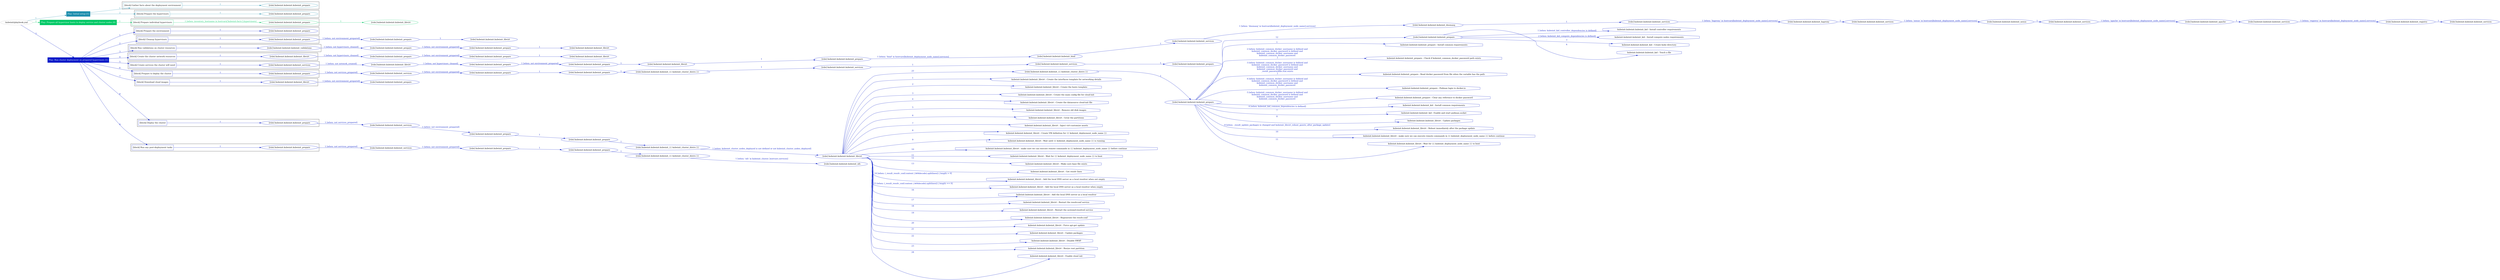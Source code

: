 digraph {
	graph [concentrate=true ordering=in rankdir=LR ratio=fill]
	edge [esep=5 sep=10]
	"kubeinit/playbook.yml" [id=root_node style=dotted]
	play_f4b8a8db [label="Play: Initial setup (1)" color="#1f8ead" fontcolor="#ffffff" id=play_f4b8a8db shape=box style=filled tooltip=localhost]
	"kubeinit/playbook.yml" -> play_f4b8a8db [label="1 " color="#1f8ead" fontcolor="#1f8ead" id=edge_4a7e0e65 labeltooltip="1 " tooltip="1 "]
	subgraph "kubeinit.kubeinit.kubeinit_prepare" {
		role_5f7dacc3 [label="[role] kubeinit.kubeinit.kubeinit_prepare" color="#1f8ead" id=role_5f7dacc3 tooltip="kubeinit.kubeinit.kubeinit_prepare"]
	}
	subgraph "kubeinit.kubeinit.kubeinit_prepare" {
		role_643bd063 [label="[role] kubeinit.kubeinit.kubeinit_prepare" color="#1f8ead" id=role_643bd063 tooltip="kubeinit.kubeinit.kubeinit_prepare"]
	}
	subgraph "Play: Initial setup (1)" {
		play_f4b8a8db -> block_cf0c060c [label=1 color="#1f8ead" fontcolor="#1f8ead" id=edge_6c9cb1c6 labeltooltip=1 tooltip=1]
		subgraph cluster_block_cf0c060c {
			block_cf0c060c [label="[block] Gather facts about the deployment environment" color="#1f8ead" id=block_cf0c060c labeltooltip="Gather facts about the deployment environment" shape=box tooltip="Gather facts about the deployment environment"]
			block_cf0c060c -> role_5f7dacc3 [label="1 " color="#1f8ead" fontcolor="#1f8ead" id=edge_45f77527 labeltooltip="1 " tooltip="1 "]
		}
		play_f4b8a8db -> block_2e234693 [label=2 color="#1f8ead" fontcolor="#1f8ead" id=edge_648f778d labeltooltip=2 tooltip=2]
		subgraph cluster_block_2e234693 {
			block_2e234693 [label="[block] Prepare the hypervisors" color="#1f8ead" id=block_2e234693 labeltooltip="Prepare the hypervisors" shape=box tooltip="Prepare the hypervisors"]
			block_2e234693 -> role_643bd063 [label="1 " color="#1f8ead" fontcolor="#1f8ead" id=edge_6c7d0d3c labeltooltip="1 " tooltip="1 "]
		}
	}
	play_0d5ca3e2 [label="Play: Prepare all hypervisor hosts to deploy service and cluster nodes (0)" color="#03c966" fontcolor="#ffffff" id=play_0d5ca3e2 shape=box style=filled tooltip="Play: Prepare all hypervisor hosts to deploy service and cluster nodes (0)"]
	"kubeinit/playbook.yml" -> play_0d5ca3e2 [label="2 " color="#03c966" fontcolor="#03c966" id=edge_38bf3f0f labeltooltip="2 " tooltip="2 "]
	subgraph "kubeinit.kubeinit.kubeinit_libvirt" {
		role_19a57354 [label="[role] kubeinit.kubeinit.kubeinit_libvirt" color="#03c966" id=role_19a57354 tooltip="kubeinit.kubeinit.kubeinit_libvirt"]
	}
	subgraph "kubeinit.kubeinit.kubeinit_prepare" {
		role_19662be8 [label="[role] kubeinit.kubeinit.kubeinit_prepare" color="#03c966" id=role_19662be8 tooltip="kubeinit.kubeinit.kubeinit_prepare"]
		role_19662be8 -> role_19a57354 [label="1 " color="#03c966" fontcolor="#03c966" id=edge_51053d12 labeltooltip="1 " tooltip="1 "]
	}
	subgraph "Play: Prepare all hypervisor hosts to deploy service and cluster nodes (0)" {
		play_0d5ca3e2 -> block_40db9033 [label=1 color="#03c966" fontcolor="#03c966" id=edge_fb5d9444 labeltooltip=1 tooltip=1]
		subgraph cluster_block_40db9033 {
			block_40db9033 [label="[block] Prepare individual hypervisors" color="#03c966" id=block_40db9033 labeltooltip="Prepare individual hypervisors" shape=box tooltip="Prepare individual hypervisors"]
			block_40db9033 -> role_19662be8 [label="1 [when: inventory_hostname in hostvars['kubeinit-facts'].hypervisors]" color="#03c966" fontcolor="#03c966" id=edge_0c60527f labeltooltip="1 [when: inventory_hostname in hostvars['kubeinit-facts'].hypervisors]" tooltip="1 [when: inventory_hostname in hostvars['kubeinit-facts'].hypervisors]"]
		}
	}
	play_d0e1f84b [label="Play: Run cluster deployment on prepared hypervisors (1)" color="#0419c8" fontcolor="#ffffff" id=play_d0e1f84b shape=box style=filled tooltip=localhost]
	"kubeinit/playbook.yml" -> play_d0e1f84b [label="3 " color="#0419c8" fontcolor="#0419c8" id=edge_3c9c4f5d labeltooltip="3 " tooltip="3 "]
	subgraph "kubeinit.kubeinit.kubeinit_prepare" {
		role_4ba3206a [label="[role] kubeinit.kubeinit.kubeinit_prepare" color="#0419c8" id=role_4ba3206a tooltip="kubeinit.kubeinit.kubeinit_prepare"]
	}
	subgraph "kubeinit.kubeinit.kubeinit_libvirt" {
		role_09798bf1 [label="[role] kubeinit.kubeinit.kubeinit_libvirt" color="#0419c8" id=role_09798bf1 tooltip="kubeinit.kubeinit.kubeinit_libvirt"]
	}
	subgraph "kubeinit.kubeinit.kubeinit_prepare" {
		role_ac7f0216 [label="[role] kubeinit.kubeinit.kubeinit_prepare" color="#0419c8" id=role_ac7f0216 tooltip="kubeinit.kubeinit.kubeinit_prepare"]
		role_ac7f0216 -> role_09798bf1 [label="1 " color="#0419c8" fontcolor="#0419c8" id=edge_b9c577e8 labeltooltip="1 " tooltip="1 "]
	}
	subgraph "kubeinit.kubeinit.kubeinit_prepare" {
		role_43b0ce55 [label="[role] kubeinit.kubeinit.kubeinit_prepare" color="#0419c8" id=role_43b0ce55 tooltip="kubeinit.kubeinit.kubeinit_prepare"]
		role_43b0ce55 -> role_ac7f0216 [label="1 [when: not environment_prepared]" color="#0419c8" fontcolor="#0419c8" id=edge_e4bd027e labeltooltip="1 [when: not environment_prepared]" tooltip="1 [when: not environment_prepared]"]
	}
	subgraph "kubeinit.kubeinit.kubeinit_libvirt" {
		role_c3d90660 [label="[role] kubeinit.kubeinit.kubeinit_libvirt" color="#0419c8" id=role_c3d90660 tooltip="kubeinit.kubeinit.kubeinit_libvirt"]
	}
	subgraph "kubeinit.kubeinit.kubeinit_prepare" {
		role_f96de33b [label="[role] kubeinit.kubeinit.kubeinit_prepare" color="#0419c8" id=role_f96de33b tooltip="kubeinit.kubeinit.kubeinit_prepare"]
		role_f96de33b -> role_c3d90660 [label="1 " color="#0419c8" fontcolor="#0419c8" id=edge_ab30e7fd labeltooltip="1 " tooltip="1 "]
	}
	subgraph "kubeinit.kubeinit.kubeinit_prepare" {
		role_0c5f81e4 [label="[role] kubeinit.kubeinit.kubeinit_prepare" color="#0419c8" id=role_0c5f81e4 tooltip="kubeinit.kubeinit.kubeinit_prepare"]
		role_0c5f81e4 -> role_f96de33b [label="1 [when: not environment_prepared]" color="#0419c8" fontcolor="#0419c8" id=edge_c899b9d2 labeltooltip="1 [when: not environment_prepared]" tooltip="1 [when: not environment_prepared]"]
	}
	subgraph "kubeinit.kubeinit.kubeinit_validations" {
		role_fc4ae700 [label="[role] kubeinit.kubeinit.kubeinit_validations" color="#0419c8" id=role_fc4ae700 tooltip="kubeinit.kubeinit.kubeinit_validations"]
		role_fc4ae700 -> role_0c5f81e4 [label="1 [when: not hypervisors_cleaned]" color="#0419c8" fontcolor="#0419c8" id=edge_7166ce6e labeltooltip="1 [when: not hypervisors_cleaned]" tooltip="1 [when: not hypervisors_cleaned]"]
	}
	subgraph "kubeinit.kubeinit.kubeinit_libvirt" {
		role_cddf8822 [label="[role] kubeinit.kubeinit.kubeinit_libvirt" color="#0419c8" id=role_cddf8822 tooltip="kubeinit.kubeinit.kubeinit_libvirt"]
	}
	subgraph "kubeinit.kubeinit.kubeinit_prepare" {
		role_cd38f9a8 [label="[role] kubeinit.kubeinit.kubeinit_prepare" color="#0419c8" id=role_cd38f9a8 tooltip="kubeinit.kubeinit.kubeinit_prepare"]
		role_cd38f9a8 -> role_cddf8822 [label="1 " color="#0419c8" fontcolor="#0419c8" id=edge_2cd961e6 labeltooltip="1 " tooltip="1 "]
	}
	subgraph "kubeinit.kubeinit.kubeinit_prepare" {
		role_e4278ecd [label="[role] kubeinit.kubeinit.kubeinit_prepare" color="#0419c8" id=role_e4278ecd tooltip="kubeinit.kubeinit.kubeinit_prepare"]
		role_e4278ecd -> role_cd38f9a8 [label="1 [when: not environment_prepared]" color="#0419c8" fontcolor="#0419c8" id=edge_bbd28197 labeltooltip="1 [when: not environment_prepared]" tooltip="1 [when: not environment_prepared]"]
	}
	subgraph "kubeinit.kubeinit.kubeinit_libvirt" {
		role_bc04a791 [label="[role] kubeinit.kubeinit.kubeinit_libvirt" color="#0419c8" id=role_bc04a791 tooltip="kubeinit.kubeinit.kubeinit_libvirt"]
		role_bc04a791 -> role_e4278ecd [label="1 [when: not hypervisors_cleaned]" color="#0419c8" fontcolor="#0419c8" id=edge_4899091a labeltooltip="1 [when: not hypervisors_cleaned]" tooltip="1 [when: not hypervisors_cleaned]"]
	}
	subgraph "kubeinit.kubeinit.kubeinit_services" {
		role_827781af [label="[role] kubeinit.kubeinit.kubeinit_services" color="#0419c8" id=role_827781af tooltip="kubeinit.kubeinit.kubeinit_services"]
	}
	subgraph "kubeinit.kubeinit.kubeinit_registry" {
		role_bcfbbcda [label="[role] kubeinit.kubeinit.kubeinit_registry" color="#0419c8" id=role_bcfbbcda tooltip="kubeinit.kubeinit.kubeinit_registry"]
		role_bcfbbcda -> role_827781af [label="1 " color="#0419c8" fontcolor="#0419c8" id=edge_bbbb76de labeltooltip="1 " tooltip="1 "]
	}
	subgraph "kubeinit.kubeinit.kubeinit_services" {
		role_a10d95b5 [label="[role] kubeinit.kubeinit.kubeinit_services" color="#0419c8" id=role_a10d95b5 tooltip="kubeinit.kubeinit.kubeinit_services"]
		role_a10d95b5 -> role_bcfbbcda [label="1 [when: 'registry' in hostvars[kubeinit_deployment_node_name].services]" color="#0419c8" fontcolor="#0419c8" id=edge_1c657a9e labeltooltip="1 [when: 'registry' in hostvars[kubeinit_deployment_node_name].services]" tooltip="1 [when: 'registry' in hostvars[kubeinit_deployment_node_name].services]"]
	}
	subgraph "kubeinit.kubeinit.kubeinit_apache" {
		role_7792c68a [label="[role] kubeinit.kubeinit.kubeinit_apache" color="#0419c8" id=role_7792c68a tooltip="kubeinit.kubeinit.kubeinit_apache"]
		role_7792c68a -> role_a10d95b5 [label="1 " color="#0419c8" fontcolor="#0419c8" id=edge_a8ff8f7f labeltooltip="1 " tooltip="1 "]
	}
	subgraph "kubeinit.kubeinit.kubeinit_services" {
		role_e86ed5f3 [label="[role] kubeinit.kubeinit.kubeinit_services" color="#0419c8" id=role_e86ed5f3 tooltip="kubeinit.kubeinit.kubeinit_services"]
		role_e86ed5f3 -> role_7792c68a [label="1 [when: 'apache' in hostvars[kubeinit_deployment_node_name].services]" color="#0419c8" fontcolor="#0419c8" id=edge_cab3f4ed labeltooltip="1 [when: 'apache' in hostvars[kubeinit_deployment_node_name].services]" tooltip="1 [when: 'apache' in hostvars[kubeinit_deployment_node_name].services]"]
	}
	subgraph "kubeinit.kubeinit.kubeinit_nexus" {
		role_bc2526d4 [label="[role] kubeinit.kubeinit.kubeinit_nexus" color="#0419c8" id=role_bc2526d4 tooltip="kubeinit.kubeinit.kubeinit_nexus"]
		role_bc2526d4 -> role_e86ed5f3 [label="1 " color="#0419c8" fontcolor="#0419c8" id=edge_ffa10d97 labeltooltip="1 " tooltip="1 "]
	}
	subgraph "kubeinit.kubeinit.kubeinit_services" {
		role_287f2ac0 [label="[role] kubeinit.kubeinit.kubeinit_services" color="#0419c8" id=role_287f2ac0 tooltip="kubeinit.kubeinit.kubeinit_services"]
		role_287f2ac0 -> role_bc2526d4 [label="1 [when: 'nexus' in hostvars[kubeinit_deployment_node_name].services]" color="#0419c8" fontcolor="#0419c8" id=edge_7236fda6 labeltooltip="1 [when: 'nexus' in hostvars[kubeinit_deployment_node_name].services]" tooltip="1 [when: 'nexus' in hostvars[kubeinit_deployment_node_name].services]"]
	}
	subgraph "kubeinit.kubeinit.kubeinit_haproxy" {
		role_03870207 [label="[role] kubeinit.kubeinit.kubeinit_haproxy" color="#0419c8" id=role_03870207 tooltip="kubeinit.kubeinit.kubeinit_haproxy"]
		role_03870207 -> role_287f2ac0 [label="1 " color="#0419c8" fontcolor="#0419c8" id=edge_09495c03 labeltooltip="1 " tooltip="1 "]
	}
	subgraph "kubeinit.kubeinit.kubeinit_services" {
		role_d752f1ef [label="[role] kubeinit.kubeinit.kubeinit_services" color="#0419c8" id=role_d752f1ef tooltip="kubeinit.kubeinit.kubeinit_services"]
		role_d752f1ef -> role_03870207 [label="1 [when: 'haproxy' in hostvars[kubeinit_deployment_node_name].services]" color="#0419c8" fontcolor="#0419c8" id=edge_cf224100 labeltooltip="1 [when: 'haproxy' in hostvars[kubeinit_deployment_node_name].services]" tooltip="1 [when: 'haproxy' in hostvars[kubeinit_deployment_node_name].services]"]
	}
	subgraph "kubeinit.kubeinit.kubeinit_dnsmasq" {
		role_eb88b4ca [label="[role] kubeinit.kubeinit.kubeinit_dnsmasq" color="#0419c8" id=role_eb88b4ca tooltip="kubeinit.kubeinit.kubeinit_dnsmasq"]
		role_eb88b4ca -> role_d752f1ef [label="1 " color="#0419c8" fontcolor="#0419c8" id=edge_37cad6f3 labeltooltip="1 " tooltip="1 "]
	}
	subgraph "kubeinit.kubeinit.kubeinit_services" {
		role_8e201e70 [label="[role] kubeinit.kubeinit.kubeinit_services" color="#0419c8" id=role_8e201e70 tooltip="kubeinit.kubeinit.kubeinit_services"]
		role_8e201e70 -> role_eb88b4ca [label="1 [when: 'dnsmasq' in hostvars[kubeinit_deployment_node_name].services]" color="#0419c8" fontcolor="#0419c8" id=edge_6af2305f labeltooltip="1 [when: 'dnsmasq' in hostvars[kubeinit_deployment_node_name].services]" tooltip="1 [when: 'dnsmasq' in hostvars[kubeinit_deployment_node_name].services]"]
	}
	subgraph "kubeinit.kubeinit.kubeinit_bind" {
		role_5aff97c9 [label="[role] kubeinit.kubeinit.kubeinit_bind" color="#0419c8" id=role_5aff97c9 tooltip="kubeinit.kubeinit.kubeinit_bind"]
		role_5aff97c9 -> role_8e201e70 [label="1 " color="#0419c8" fontcolor="#0419c8" id=edge_0ba1dd54 labeltooltip="1 " tooltip="1 "]
	}
	subgraph "kubeinit.kubeinit.kubeinit_prepare" {
		role_144d1738 [label="[role] kubeinit.kubeinit.kubeinit_prepare" color="#0419c8" id=role_144d1738 tooltip="kubeinit.kubeinit.kubeinit_prepare"]
		role_144d1738 -> role_5aff97c9 [label="1 [when: 'bind' in hostvars[kubeinit_deployment_node_name].services]" color="#0419c8" fontcolor="#0419c8" id=edge_92439cb6 labeltooltip="1 [when: 'bind' in hostvars[kubeinit_deployment_node_name].services]" tooltip="1 [when: 'bind' in hostvars[kubeinit_deployment_node_name].services]"]
	}
	subgraph "kubeinit.kubeinit.kubeinit_libvirt" {
		role_c8a946c2 [label="[role] kubeinit.kubeinit.kubeinit_libvirt" color="#0419c8" id=role_c8a946c2 tooltip="kubeinit.kubeinit.kubeinit_libvirt"]
		role_c8a946c2 -> role_144d1738 [label="1 " color="#0419c8" fontcolor="#0419c8" id=edge_097acb6e labeltooltip="1 " tooltip="1 "]
	}
	subgraph "kubeinit.kubeinit.kubeinit_prepare" {
		role_fc478ab7 [label="[role] kubeinit.kubeinit.kubeinit_prepare" color="#0419c8" id=role_fc478ab7 tooltip="kubeinit.kubeinit.kubeinit_prepare"]
		role_fc478ab7 -> role_c8a946c2 [label="1 " color="#0419c8" fontcolor="#0419c8" id=edge_491b7289 labeltooltip="1 " tooltip="1 "]
	}
	subgraph "kubeinit.kubeinit.kubeinit_prepare" {
		role_9bc9c02a [label="[role] kubeinit.kubeinit.kubeinit_prepare" color="#0419c8" id=role_9bc9c02a tooltip="kubeinit.kubeinit.kubeinit_prepare"]
		role_9bc9c02a -> role_fc478ab7 [label="1 [when: not environment_prepared]" color="#0419c8" fontcolor="#0419c8" id=edge_aebf366b labeltooltip="1 [when: not environment_prepared]" tooltip="1 [when: not environment_prepared]"]
	}
	subgraph "kubeinit.kubeinit.kubeinit_libvirt" {
		role_4dbff92b [label="[role] kubeinit.kubeinit.kubeinit_libvirt" color="#0419c8" id=role_4dbff92b tooltip="kubeinit.kubeinit.kubeinit_libvirt"]
		role_4dbff92b -> role_9bc9c02a [label="1 [when: not hypervisors_cleaned]" color="#0419c8" fontcolor="#0419c8" id=edge_881f8acc labeltooltip="1 [when: not hypervisors_cleaned]" tooltip="1 [when: not hypervisors_cleaned]"]
	}
	subgraph "kubeinit.kubeinit.kubeinit_services" {
		role_4a5bd0c4 [label="[role] kubeinit.kubeinit.kubeinit_services" color="#0419c8" id=role_4a5bd0c4 tooltip="kubeinit.kubeinit.kubeinit_services"]
		role_4a5bd0c4 -> role_4dbff92b [label="1 [when: not network_created]" color="#0419c8" fontcolor="#0419c8" id=edge_948244c9 labeltooltip="1 [when: not network_created]" tooltip="1 [when: not network_created]"]
	}
	subgraph "kubeinit.kubeinit.kubeinit_prepare" {
		role_21cee1bf [label="[role] kubeinit.kubeinit.kubeinit_prepare" color="#0419c8" id=role_21cee1bf tooltip="kubeinit.kubeinit.kubeinit_prepare"]
	}
	subgraph "kubeinit.kubeinit.kubeinit_services" {
		role_8821b9e5 [label="[role] kubeinit.kubeinit.kubeinit_services" color="#0419c8" id=role_8821b9e5 tooltip="kubeinit.kubeinit.kubeinit_services"]
		role_8821b9e5 -> role_21cee1bf [label="1 " color="#0419c8" fontcolor="#0419c8" id=edge_029c9142 labeltooltip="1 " tooltip="1 "]
	}
	subgraph "kubeinit.kubeinit.kubeinit_services" {
		role_21626e6b [label="[role] kubeinit.kubeinit.kubeinit_services" color="#0419c8" id=role_21626e6b tooltip="kubeinit.kubeinit.kubeinit_services"]
		role_21626e6b -> role_8821b9e5 [label="1 " color="#0419c8" fontcolor="#0419c8" id=edge_1f17207f labeltooltip="1 " tooltip="1 "]
	}
	subgraph "kubeinit.kubeinit.kubeinit_{{ kubeinit_cluster_distro }}" {
		role_b1dd350c [label="[role] kubeinit.kubeinit.kubeinit_{{ kubeinit_cluster_distro }}" color="#0419c8" id=role_b1dd350c tooltip="kubeinit.kubeinit.kubeinit_{{ kubeinit_cluster_distro }}"]
		role_b1dd350c -> role_21626e6b [label="1 " color="#0419c8" fontcolor="#0419c8" id=edge_e74ebe4e labeltooltip="1 " tooltip="1 "]
	}
	subgraph "kubeinit.kubeinit.kubeinit_prepare" {
		role_1030ea10 [label="[role] kubeinit.kubeinit.kubeinit_prepare" color="#0419c8" id=role_1030ea10 tooltip="kubeinit.kubeinit.kubeinit_prepare"]
		role_1030ea10 -> role_b1dd350c [label="1 " color="#0419c8" fontcolor="#0419c8" id=edge_84378ac4 labeltooltip="1 " tooltip="1 "]
	}
	subgraph "kubeinit.kubeinit.kubeinit_prepare" {
		role_9ff38278 [label="[role] kubeinit.kubeinit.kubeinit_prepare" color="#0419c8" id=role_9ff38278 tooltip="kubeinit.kubeinit.kubeinit_prepare"]
		role_9ff38278 -> role_1030ea10 [label="1 " color="#0419c8" fontcolor="#0419c8" id=edge_e7218f3f labeltooltip="1 " tooltip="1 "]
	}
	subgraph "kubeinit.kubeinit.kubeinit_services" {
		role_6da3bfa2 [label="[role] kubeinit.kubeinit.kubeinit_services" color="#0419c8" id=role_6da3bfa2 tooltip="kubeinit.kubeinit.kubeinit_services"]
		role_6da3bfa2 -> role_9ff38278 [label="1 [when: not environment_prepared]" color="#0419c8" fontcolor="#0419c8" id=edge_9a852c15 labeltooltip="1 [when: not environment_prepared]" tooltip="1 [when: not environment_prepared]"]
	}
	subgraph "kubeinit.kubeinit.kubeinit_prepare" {
		role_418f863c [label="[role] kubeinit.kubeinit.kubeinit_prepare" color="#0419c8" id=role_418f863c tooltip="kubeinit.kubeinit.kubeinit_prepare"]
		role_418f863c -> role_6da3bfa2 [label="1 [when: not services_prepared]" color="#0419c8" fontcolor="#0419c8" id=edge_dba3c488 labeltooltip="1 [when: not services_prepared]" tooltip="1 [when: not services_prepared]"]
	}
	subgraph "kubeinit.kubeinit.kubeinit_prepare" {
		role_615e95da [label="[role] kubeinit.kubeinit.kubeinit_prepare" color="#0419c8" id=role_615e95da tooltip="kubeinit.kubeinit.kubeinit_prepare"]
	}
	subgraph "kubeinit.kubeinit.kubeinit_libvirt" {
		role_0c440ba9 [label="[role] kubeinit.kubeinit.kubeinit_libvirt" color="#0419c8" id=role_0c440ba9 tooltip="kubeinit.kubeinit.kubeinit_libvirt"]
		role_0c440ba9 -> role_615e95da [label="1 [when: not environment_prepared]" color="#0419c8" fontcolor="#0419c8" id=edge_4b4f0c53 labeltooltip="1 [when: not environment_prepared]" tooltip="1 [when: not environment_prepared]"]
	}
	subgraph "kubeinit.kubeinit.kubeinit_prepare" {
		role_ffe912b0 [label="[role] kubeinit.kubeinit.kubeinit_prepare" color="#0419c8" id=role_ffe912b0 tooltip="kubeinit.kubeinit.kubeinit_prepare"]
		task_5434f561 [label="kubeinit.kubeinit.kubeinit_kid : Install controller requirements" color="#0419c8" id=task_5434f561 shape=octagon tooltip="kubeinit.kubeinit.kubeinit_kid : Install controller requirements"]
		role_ffe912b0 -> task_5434f561 [label="1 [when: kubeinit_kid_controller_dependencies is defined]" color="#0419c8" fontcolor="#0419c8" id=edge_4b6dbeec labeltooltip="1 [when: kubeinit_kid_controller_dependencies is defined]" tooltip="1 [when: kubeinit_kid_controller_dependencies is defined]"]
		task_fe5a5304 [label="kubeinit.kubeinit.kubeinit_kid : Install compute nodes requirements" color="#0419c8" id=task_fe5a5304 shape=octagon tooltip="kubeinit.kubeinit.kubeinit_kid : Install compute nodes requirements"]
		role_ffe912b0 -> task_fe5a5304 [label="2 [when: kubeinit_kid_compute_dependencies is defined]" color="#0419c8" fontcolor="#0419c8" id=edge_17a6d417 labeltooltip="2 [when: kubeinit_kid_compute_dependencies is defined]" tooltip="2 [when: kubeinit_kid_compute_dependencies is defined]"]
		task_3bd00be0 [label="kubeinit.kubeinit.kubeinit_kid : Create kube directory" color="#0419c8" id=task_3bd00be0 shape=octagon tooltip="kubeinit.kubeinit.kubeinit_kid : Create kube directory"]
		role_ffe912b0 -> task_3bd00be0 [label="3 " color="#0419c8" fontcolor="#0419c8" id=edge_06a5363d labeltooltip="3 " tooltip="3 "]
		task_138c84b2 [label="kubeinit.kubeinit.kubeinit_kid : Touch a file" color="#0419c8" id=task_138c84b2 shape=octagon tooltip="kubeinit.kubeinit.kubeinit_kid : Touch a file"]
		role_ffe912b0 -> task_138c84b2 [label="4 " color="#0419c8" fontcolor="#0419c8" id=edge_fcce1da0 labeltooltip="4 " tooltip="4 "]
	}
	subgraph "kubeinit.kubeinit.kubeinit_prepare" {
		role_653d27fa [label="[role] kubeinit.kubeinit.kubeinit_prepare" color="#0419c8" id=role_653d27fa tooltip="kubeinit.kubeinit.kubeinit_prepare"]
		task_7d210b90 [label="kubeinit.kubeinit.kubeinit_prepare : Install common requirements" color="#0419c8" id=task_7d210b90 shape=octagon tooltip="kubeinit.kubeinit.kubeinit_prepare : Install common requirements"]
		role_653d27fa -> task_7d210b90 [label="1 " color="#0419c8" fontcolor="#0419c8" id=edge_baa842cc labeltooltip="1 " tooltip="1 "]
		task_6fdd9ae9 [label="kubeinit.kubeinit.kubeinit_prepare : Check if kubeinit_common_docker_password path exists" color="#0419c8" id=task_6fdd9ae9 shape=octagon tooltip="kubeinit.kubeinit.kubeinit_prepare : Check if kubeinit_common_docker_password path exists"]
		role_653d27fa -> task_6fdd9ae9 [label="2 [when: kubeinit_common_docker_username is defined and
kubeinit_common_docker_password is defined and
kubeinit_common_docker_username and
kubeinit_common_docker_password
]" color="#0419c8" fontcolor="#0419c8" id=edge_17c73f3b labeltooltip="2 [when: kubeinit_common_docker_username is defined and
kubeinit_common_docker_password is defined and
kubeinit_common_docker_username and
kubeinit_common_docker_password
]" tooltip="2 [when: kubeinit_common_docker_username is defined and
kubeinit_common_docker_password is defined and
kubeinit_common_docker_username and
kubeinit_common_docker_password
]"]
		task_1ce8a023 [label="kubeinit.kubeinit.kubeinit_prepare : Read docker password from file when the variable has the path" color="#0419c8" id=task_1ce8a023 shape=octagon tooltip="kubeinit.kubeinit.kubeinit_prepare : Read docker password from file when the variable has the path"]
		role_653d27fa -> task_1ce8a023 [label="3 [when: kubeinit_common_docker_username is defined and
kubeinit_common_docker_password is defined and
kubeinit_common_docker_username and
kubeinit_common_docker_password and
_result_passwordfile.stat.exists
]" color="#0419c8" fontcolor="#0419c8" id=edge_05e4b166 labeltooltip="3 [when: kubeinit_common_docker_username is defined and
kubeinit_common_docker_password is defined and
kubeinit_common_docker_username and
kubeinit_common_docker_password and
_result_passwordfile.stat.exists
]" tooltip="3 [when: kubeinit_common_docker_username is defined and
kubeinit_common_docker_password is defined and
kubeinit_common_docker_username and
kubeinit_common_docker_password and
_result_passwordfile.stat.exists
]"]
		task_d90b3c1f [label="kubeinit.kubeinit.kubeinit_prepare : Podman login to docker.io" color="#0419c8" id=task_d90b3c1f shape=octagon tooltip="kubeinit.kubeinit.kubeinit_prepare : Podman login to docker.io"]
		role_653d27fa -> task_d90b3c1f [label="4 [when: kubeinit_common_docker_username is defined and
kubeinit_common_docker_password is defined and
kubeinit_common_docker_username and
kubeinit_common_docker_password
]" color="#0419c8" fontcolor="#0419c8" id=edge_0e9d1368 labeltooltip="4 [when: kubeinit_common_docker_username is defined and
kubeinit_common_docker_password is defined and
kubeinit_common_docker_username and
kubeinit_common_docker_password
]" tooltip="4 [when: kubeinit_common_docker_username is defined and
kubeinit_common_docker_password is defined and
kubeinit_common_docker_username and
kubeinit_common_docker_password
]"]
		task_70e010c0 [label="kubeinit.kubeinit.kubeinit_prepare : Clear any reference to docker password" color="#0419c8" id=task_70e010c0 shape=octagon tooltip="kubeinit.kubeinit.kubeinit_prepare : Clear any reference to docker password"]
		role_653d27fa -> task_70e010c0 [label="5 [when: kubeinit_common_docker_username is defined and
kubeinit_common_docker_password is defined and
kubeinit_common_docker_username and
kubeinit_common_docker_password
]" color="#0419c8" fontcolor="#0419c8" id=edge_4d7182dc labeltooltip="5 [when: kubeinit_common_docker_username is defined and
kubeinit_common_docker_password is defined and
kubeinit_common_docker_username and
kubeinit_common_docker_password
]" tooltip="5 [when: kubeinit_common_docker_username is defined and
kubeinit_common_docker_password is defined and
kubeinit_common_docker_username and
kubeinit_common_docker_password
]"]
		task_a358fbca [label="kubeinit.kubeinit.kubeinit_kid : Install common requirements" color="#0419c8" id=task_a358fbca shape=octagon tooltip="kubeinit.kubeinit.kubeinit_kid : Install common requirements"]
		role_653d27fa -> task_a358fbca [label="6 [when: kubeinit_kid_common_dependencies is defined]" color="#0419c8" fontcolor="#0419c8" id=edge_ae17b120 labeltooltip="6 [when: kubeinit_kid_common_dependencies is defined]" tooltip="6 [when: kubeinit_kid_common_dependencies is defined]"]
		task_31f69eef [label="kubeinit.kubeinit.kubeinit_kid : Enable and start podman.socket" color="#0419c8" id=task_31f69eef shape=octagon tooltip="kubeinit.kubeinit.kubeinit_kid : Enable and start podman.socket"]
		role_653d27fa -> task_31f69eef [label="7 " color="#0419c8" fontcolor="#0419c8" id=edge_fda6684b labeltooltip="7 " tooltip="7 "]
		task_d49af398 [label="kubeinit.kubeinit.kubeinit_libvirt : Update packages" color="#0419c8" id=task_d49af398 shape=octagon tooltip="kubeinit.kubeinit.kubeinit_libvirt : Update packages"]
		role_653d27fa -> task_d49af398 [label="8 " color="#0419c8" fontcolor="#0419c8" id=edge_2f0ad206 labeltooltip="8 " tooltip="8 "]
		task_e1eae886 [label="kubeinit.kubeinit.kubeinit_libvirt : Reboot immediately after the package update" color="#0419c8" id=task_e1eae886 shape=octagon tooltip="kubeinit.kubeinit.kubeinit_libvirt : Reboot immediately after the package update"]
		role_653d27fa -> task_e1eae886 [label="9 [when: _result_update_packages is changed and kubeinit_libvirt_reboot_guests_after_package_update]" color="#0419c8" fontcolor="#0419c8" id=edge_c1a7792c labeltooltip="9 [when: _result_update_packages is changed and kubeinit_libvirt_reboot_guests_after_package_update]" tooltip="9 [when: _result_update_packages is changed and kubeinit_libvirt_reboot_guests_after_package_update]"]
		task_03d09a4e [label="kubeinit.kubeinit.kubeinit_libvirt : make sure we can execute remote commands in {{ kubeinit_deployment_node_name }} before continue" color="#0419c8" id=task_03d09a4e shape=octagon tooltip="kubeinit.kubeinit.kubeinit_libvirt : make sure we can execute remote commands in {{ kubeinit_deployment_node_name }} before continue"]
		role_653d27fa -> task_03d09a4e [label="10 " color="#0419c8" fontcolor="#0419c8" id=edge_93208122 labeltooltip="10 " tooltip="10 "]
		task_0ae500f9 [label="kubeinit.kubeinit.kubeinit_libvirt : Wait for {{ kubeinit_deployment_node_name }} to boot" color="#0419c8" id=task_0ae500f9 shape=octagon tooltip="kubeinit.kubeinit.kubeinit_libvirt : Wait for {{ kubeinit_deployment_node_name }} to boot"]
		role_653d27fa -> task_0ae500f9 [label="11 " color="#0419c8" fontcolor="#0419c8" id=edge_249d5c6d labeltooltip="11 " tooltip="11 "]
		role_653d27fa -> role_ffe912b0 [label="12 " color="#0419c8" fontcolor="#0419c8" id=edge_120eb6af labeltooltip="12 " tooltip="12 "]
	}
	subgraph "kubeinit.kubeinit.kubeinit_{{ kubeinit_cluster_distro }}" {
		role_46a03f55 [label="[role] kubeinit.kubeinit.kubeinit_{{ kubeinit_cluster_distro }}" color="#0419c8" id=role_46a03f55 tooltip="kubeinit.kubeinit.kubeinit_{{ kubeinit_cluster_distro }}"]
		role_46a03f55 -> role_653d27fa [label="1 " color="#0419c8" fontcolor="#0419c8" id=edge_cd46a913 labeltooltip="1 " tooltip="1 "]
	}
	subgraph "kubeinit.kubeinit.kubeinit_libvirt" {
		role_ba0f79eb [label="[role] kubeinit.kubeinit.kubeinit_libvirt" color="#0419c8" id=role_ba0f79eb tooltip="kubeinit.kubeinit.kubeinit_libvirt"]
		task_d823d265 [label="kubeinit.kubeinit.kubeinit_libvirt : Create the interfaces template for networking details" color="#0419c8" id=task_d823d265 shape=octagon tooltip="kubeinit.kubeinit.kubeinit_libvirt : Create the interfaces template for networking details"]
		role_ba0f79eb -> task_d823d265 [label="1 " color="#0419c8" fontcolor="#0419c8" id=edge_10646173 labeltooltip="1 " tooltip="1 "]
		task_85cd40f8 [label="kubeinit.kubeinit.kubeinit_libvirt : Create the hosts template" color="#0419c8" id=task_85cd40f8 shape=octagon tooltip="kubeinit.kubeinit.kubeinit_libvirt : Create the hosts template"]
		role_ba0f79eb -> task_85cd40f8 [label="2 " color="#0419c8" fontcolor="#0419c8" id=edge_2e506e26 labeltooltip="2 " tooltip="2 "]
		task_a36214a2 [label="kubeinit.kubeinit.kubeinit_libvirt : Create the main config file for cloud-init" color="#0419c8" id=task_a36214a2 shape=octagon tooltip="kubeinit.kubeinit.kubeinit_libvirt : Create the main config file for cloud-init"]
		role_ba0f79eb -> task_a36214a2 [label="3 " color="#0419c8" fontcolor="#0419c8" id=edge_ffbbb14f labeltooltip="3 " tooltip="3 "]
		task_a46a0f3e [label="kubeinit.kubeinit.kubeinit_libvirt : Create the datasource cloud-init file" color="#0419c8" id=task_a46a0f3e shape=octagon tooltip="kubeinit.kubeinit.kubeinit_libvirt : Create the datasource cloud-init file"]
		role_ba0f79eb -> task_a46a0f3e [label="4 " color="#0419c8" fontcolor="#0419c8" id=edge_6c857f5d labeltooltip="4 " tooltip="4 "]
		task_056e7538 [label="kubeinit.kubeinit.kubeinit_libvirt : Remove old disk images" color="#0419c8" id=task_056e7538 shape=octagon tooltip="kubeinit.kubeinit.kubeinit_libvirt : Remove old disk images"]
		role_ba0f79eb -> task_056e7538 [label="5 " color="#0419c8" fontcolor="#0419c8" id=edge_5dee9317 labeltooltip="5 " tooltip="5 "]
		task_40f415f7 [label="kubeinit.kubeinit.kubeinit_libvirt : Grow the partitions" color="#0419c8" id=task_40f415f7 shape=octagon tooltip="kubeinit.kubeinit.kubeinit_libvirt : Grow the partitions"]
		role_ba0f79eb -> task_40f415f7 [label="6 " color="#0419c8" fontcolor="#0419c8" id=edge_1fb98bc0 labeltooltip="6 " tooltip="6 "]
		task_eff963d4 [label="kubeinit.kubeinit.kubeinit_libvirt : Inject virt-customize assets" color="#0419c8" id=task_eff963d4 shape=octagon tooltip="kubeinit.kubeinit.kubeinit_libvirt : Inject virt-customize assets"]
		role_ba0f79eb -> task_eff963d4 [label="7 " color="#0419c8" fontcolor="#0419c8" id=edge_e8dbc753 labeltooltip="7 " tooltip="7 "]
		task_975cf9be [label="kubeinit.kubeinit.kubeinit_libvirt : Create VM definition for {{ kubeinit_deployment_node_name }}" color="#0419c8" id=task_975cf9be shape=octagon tooltip="kubeinit.kubeinit.kubeinit_libvirt : Create VM definition for {{ kubeinit_deployment_node_name }}"]
		role_ba0f79eb -> task_975cf9be [label="8 " color="#0419c8" fontcolor="#0419c8" id=edge_550d996d labeltooltip="8 " tooltip="8 "]
		task_3a5595ce [label="kubeinit.kubeinit.kubeinit_libvirt : Wait until {{ kubeinit_deployment_node_name }} is running" color="#0419c8" id=task_3a5595ce shape=octagon tooltip="kubeinit.kubeinit.kubeinit_libvirt : Wait until {{ kubeinit_deployment_node_name }} is running"]
		role_ba0f79eb -> task_3a5595ce [label="9 " color="#0419c8" fontcolor="#0419c8" id=edge_ea7c2b8e labeltooltip="9 " tooltip="9 "]
		task_a8023acc [label="kubeinit.kubeinit.kubeinit_libvirt : make sure we can execute remote commands in {{ kubeinit_deployment_node_name }} before continue" color="#0419c8" id=task_a8023acc shape=octagon tooltip="kubeinit.kubeinit.kubeinit_libvirt : make sure we can execute remote commands in {{ kubeinit_deployment_node_name }} before continue"]
		role_ba0f79eb -> task_a8023acc [label="10 " color="#0419c8" fontcolor="#0419c8" id=edge_38604ae8 labeltooltip="10 " tooltip="10 "]
		task_71682bfd [label="kubeinit.kubeinit.kubeinit_libvirt : Wait for {{ kubeinit_deployment_node_name }} to boot" color="#0419c8" id=task_71682bfd shape=octagon tooltip="kubeinit.kubeinit.kubeinit_libvirt : Wait for {{ kubeinit_deployment_node_name }} to boot"]
		role_ba0f79eb -> task_71682bfd [label="11 " color="#0419c8" fontcolor="#0419c8" id=edge_99e9f8ee labeltooltip="11 " tooltip="11 "]
		task_836f420e [label="kubeinit.kubeinit.kubeinit_libvirt : Make sure base file exists" color="#0419c8" id=task_836f420e shape=octagon tooltip="kubeinit.kubeinit.kubeinit_libvirt : Make sure base file exists"]
		role_ba0f79eb -> task_836f420e [label="12 " color="#0419c8" fontcolor="#0419c8" id=edge_a1c2680d labeltooltip="12 " tooltip="12 "]
		task_868c62dd [label="kubeinit.kubeinit.kubeinit_libvirt : Get resolv lines" color="#0419c8" id=task_868c62dd shape=octagon tooltip="kubeinit.kubeinit.kubeinit_libvirt : Get resolv lines"]
		role_ba0f79eb -> task_868c62dd [label="13 " color="#0419c8" fontcolor="#0419c8" id=edge_d0442c45 labeltooltip="13 " tooltip="13 "]
		task_a0fbc45f [label="kubeinit.kubeinit.kubeinit_libvirt : Add the local DNS server as a local resolver when not empty" color="#0419c8" id=task_a0fbc45f shape=octagon tooltip="kubeinit.kubeinit.kubeinit_libvirt : Add the local DNS server as a local resolver when not empty"]
		role_ba0f79eb -> task_a0fbc45f [label="14 [when: (_result_resolv_conf.content | b64decode).splitlines() | length > 0]" color="#0419c8" fontcolor="#0419c8" id=edge_07aebd51 labeltooltip="14 [when: (_result_resolv_conf.content | b64decode).splitlines() | length > 0]" tooltip="14 [when: (_result_resolv_conf.content | b64decode).splitlines() | length > 0]"]
		task_1e7a71a6 [label="kubeinit.kubeinit.kubeinit_libvirt : Add the local DNS server as a local resolver when empty" color="#0419c8" id=task_1e7a71a6 shape=octagon tooltip="kubeinit.kubeinit.kubeinit_libvirt : Add the local DNS server as a local resolver when empty"]
		role_ba0f79eb -> task_1e7a71a6 [label="15 [when: (_result_resolv_conf.content | b64decode).splitlines() | length == 0]" color="#0419c8" fontcolor="#0419c8" id=edge_9298ec31 labeltooltip="15 [when: (_result_resolv_conf.content | b64decode).splitlines() | length == 0]" tooltip="15 [when: (_result_resolv_conf.content | b64decode).splitlines() | length == 0]"]
		task_12c295e9 [label="kubeinit.kubeinit.kubeinit_libvirt : Add the local DNS server as a local resolver" color="#0419c8" id=task_12c295e9 shape=octagon tooltip="kubeinit.kubeinit.kubeinit_libvirt : Add the local DNS server as a local resolver"]
		role_ba0f79eb -> task_12c295e9 [label="16 " color="#0419c8" fontcolor="#0419c8" id=edge_90e08ce8 labeltooltip="16 " tooltip="16 "]
		task_c865535b [label="kubeinit.kubeinit.kubeinit_libvirt : Restart the resolvconf service" color="#0419c8" id=task_c865535b shape=octagon tooltip="kubeinit.kubeinit.kubeinit_libvirt : Restart the resolvconf service"]
		role_ba0f79eb -> task_c865535b [label="17 " color="#0419c8" fontcolor="#0419c8" id=edge_cf4d04e0 labeltooltip="17 " tooltip="17 "]
		task_451a7e69 [label="kubeinit.kubeinit.kubeinit_libvirt : Restart the systemd-resolved service" color="#0419c8" id=task_451a7e69 shape=octagon tooltip="kubeinit.kubeinit.kubeinit_libvirt : Restart the systemd-resolved service"]
		role_ba0f79eb -> task_451a7e69 [label="18 " color="#0419c8" fontcolor="#0419c8" id=edge_3b885f41 labeltooltip="18 " tooltip="18 "]
		task_8fee8083 [label="kubeinit.kubeinit.kubeinit_libvirt : Regenerate the resolv.conf" color="#0419c8" id=task_8fee8083 shape=octagon tooltip="kubeinit.kubeinit.kubeinit_libvirt : Regenerate the resolv.conf"]
		role_ba0f79eb -> task_8fee8083 [label="19 " color="#0419c8" fontcolor="#0419c8" id=edge_6ae4a2de labeltooltip="19 " tooltip="19 "]
		task_1a734df2 [label="kubeinit.kubeinit.kubeinit_libvirt : Force apt-get update" color="#0419c8" id=task_1a734df2 shape=octagon tooltip="kubeinit.kubeinit.kubeinit_libvirt : Force apt-get update"]
		role_ba0f79eb -> task_1a734df2 [label="20 " color="#0419c8" fontcolor="#0419c8" id=edge_070983fa labeltooltip="20 " tooltip="20 "]
		task_8dbe542d [label="kubeinit.kubeinit.kubeinit_libvirt : Update packages" color="#0419c8" id=task_8dbe542d shape=octagon tooltip="kubeinit.kubeinit.kubeinit_libvirt : Update packages"]
		role_ba0f79eb -> task_8dbe542d [label="21 " color="#0419c8" fontcolor="#0419c8" id=edge_82ac9559 labeltooltip="21 " tooltip="21 "]
		task_bb6962f1 [label="kubeinit.kubeinit.kubeinit_libvirt : Disable SWAP" color="#0419c8" id=task_bb6962f1 shape=octagon tooltip="kubeinit.kubeinit.kubeinit_libvirt : Disable SWAP"]
		role_ba0f79eb -> task_bb6962f1 [label="22 " color="#0419c8" fontcolor="#0419c8" id=edge_fd57fe64 labeltooltip="22 " tooltip="22 "]
		task_6ef0f293 [label="kubeinit.kubeinit.kubeinit_libvirt : Resize root partition" color="#0419c8" id=task_6ef0f293 shape=octagon tooltip="kubeinit.kubeinit.kubeinit_libvirt : Resize root partition"]
		role_ba0f79eb -> task_6ef0f293 [label="23 " color="#0419c8" fontcolor="#0419c8" id=edge_f656ef97 labeltooltip="23 " tooltip="23 "]
		task_0cb9efc8 [label="kubeinit.kubeinit.kubeinit_libvirt : Enable cloud init" color="#0419c8" id=task_0cb9efc8 shape=octagon tooltip="kubeinit.kubeinit.kubeinit_libvirt : Enable cloud init"]
		role_ba0f79eb -> task_0cb9efc8 [label="24 " color="#0419c8" fontcolor="#0419c8" id=edge_0a1398af labeltooltip="24 " tooltip="24 "]
		role_ba0f79eb -> role_46a03f55 [label="25 " color="#0419c8" fontcolor="#0419c8" id=edge_79c513a7 labeltooltip="25 " tooltip="25 "]
	}
	subgraph "kubeinit.kubeinit.kubeinit_{{ kubeinit_cluster_distro }}" {
		role_1e03f41d [label="[role] kubeinit.kubeinit.kubeinit_{{ kubeinit_cluster_distro }}" color="#0419c8" id=role_1e03f41d tooltip="kubeinit.kubeinit.kubeinit_{{ kubeinit_cluster_distro }}"]
		role_1e03f41d -> role_ba0f79eb [label="1 [when: kubeinit_cluster_nodes_deployed is not defined or not kubeinit_cluster_nodes_deployed]" color="#0419c8" fontcolor="#0419c8" id=edge_43b6819a labeltooltip="1 [when: kubeinit_cluster_nodes_deployed is not defined or not kubeinit_cluster_nodes_deployed]" tooltip="1 [when: kubeinit_cluster_nodes_deployed is not defined or not kubeinit_cluster_nodes_deployed]"]
	}
	subgraph "kubeinit.kubeinit.kubeinit_prepare" {
		role_cae4699c [label="[role] kubeinit.kubeinit.kubeinit_prepare" color="#0419c8" id=role_cae4699c tooltip="kubeinit.kubeinit.kubeinit_prepare"]
		role_cae4699c -> role_1e03f41d [label="1 " color="#0419c8" fontcolor="#0419c8" id=edge_eb115a35 labeltooltip="1 " tooltip="1 "]
	}
	subgraph "kubeinit.kubeinit.kubeinit_prepare" {
		role_1353d2af [label="[role] kubeinit.kubeinit.kubeinit_prepare" color="#0419c8" id=role_1353d2af tooltip="kubeinit.kubeinit.kubeinit_prepare"]
		role_1353d2af -> role_cae4699c [label="1 " color="#0419c8" fontcolor="#0419c8" id=edge_57b9f88c labeltooltip="1 " tooltip="1 "]
	}
	subgraph "kubeinit.kubeinit.kubeinit_services" {
		role_f7218413 [label="[role] kubeinit.kubeinit.kubeinit_services" color="#0419c8" id=role_f7218413 tooltip="kubeinit.kubeinit.kubeinit_services"]
		role_f7218413 -> role_1353d2af [label="1 [when: not environment_prepared]" color="#0419c8" fontcolor="#0419c8" id=edge_c573540d labeltooltip="1 [when: not environment_prepared]" tooltip="1 [when: not environment_prepared]"]
	}
	subgraph "kubeinit.kubeinit.kubeinit_prepare" {
		role_a51596d6 [label="[role] kubeinit.kubeinit.kubeinit_prepare" color="#0419c8" id=role_a51596d6 tooltip="kubeinit.kubeinit.kubeinit_prepare"]
		role_a51596d6 -> role_f7218413 [label="1 [when: not services_prepared]" color="#0419c8" fontcolor="#0419c8" id=edge_928e629e labeltooltip="1 [when: not services_prepared]" tooltip="1 [when: not services_prepared]"]
	}
	subgraph "kubeinit.kubeinit.kubeinit_nfs" {
		role_24f23f5e [label="[role] kubeinit.kubeinit.kubeinit_nfs" color="#0419c8" id=role_24f23f5e tooltip="kubeinit.kubeinit.kubeinit_nfs"]
	}
	subgraph "kubeinit.kubeinit.kubeinit_{{ kubeinit_cluster_distro }}" {
		role_05bdda28 [label="[role] kubeinit.kubeinit.kubeinit_{{ kubeinit_cluster_distro }}" color="#0419c8" id=role_05bdda28 tooltip="kubeinit.kubeinit.kubeinit_{{ kubeinit_cluster_distro }}"]
		role_05bdda28 -> role_24f23f5e [label="1 [when: 'nfs' in kubeinit_cluster_hostvars.services]" color="#0419c8" fontcolor="#0419c8" id=edge_bd68d3fb labeltooltip="1 [when: 'nfs' in kubeinit_cluster_hostvars.services]" tooltip="1 [when: 'nfs' in kubeinit_cluster_hostvars.services]"]
	}
	subgraph "kubeinit.kubeinit.kubeinit_prepare" {
		role_cae4b632 [label="[role] kubeinit.kubeinit.kubeinit_prepare" color="#0419c8" id=role_cae4b632 tooltip="kubeinit.kubeinit.kubeinit_prepare"]
		role_cae4b632 -> role_05bdda28 [label="1 " color="#0419c8" fontcolor="#0419c8" id=edge_4c2c5baf labeltooltip="1 " tooltip="1 "]
	}
	subgraph "kubeinit.kubeinit.kubeinit_prepare" {
		role_728a3c61 [label="[role] kubeinit.kubeinit.kubeinit_prepare" color="#0419c8" id=role_728a3c61 tooltip="kubeinit.kubeinit.kubeinit_prepare"]
		role_728a3c61 -> role_cae4b632 [label="1 " color="#0419c8" fontcolor="#0419c8" id=edge_a64bac7f labeltooltip="1 " tooltip="1 "]
	}
	subgraph "kubeinit.kubeinit.kubeinit_services" {
		role_44da0142 [label="[role] kubeinit.kubeinit.kubeinit_services" color="#0419c8" id=role_44da0142 tooltip="kubeinit.kubeinit.kubeinit_services"]
		role_44da0142 -> role_728a3c61 [label="1 [when: not environment_prepared]" color="#0419c8" fontcolor="#0419c8" id=edge_43db3044 labeltooltip="1 [when: not environment_prepared]" tooltip="1 [when: not environment_prepared]"]
	}
	subgraph "kubeinit.kubeinit.kubeinit_prepare" {
		role_d1a2a99e [label="[role] kubeinit.kubeinit.kubeinit_prepare" color="#0419c8" id=role_d1a2a99e tooltip="kubeinit.kubeinit.kubeinit_prepare"]
		role_d1a2a99e -> role_44da0142 [label="1 [when: not services_prepared]" color="#0419c8" fontcolor="#0419c8" id=edge_3995cfae labeltooltip="1 [when: not services_prepared]" tooltip="1 [when: not services_prepared]"]
	}
	subgraph "Play: Run cluster deployment on prepared hypervisors (1)" {
		play_d0e1f84b -> block_1d06d562 [label=1 color="#0419c8" fontcolor="#0419c8" id=edge_0fe4b359 labeltooltip=1 tooltip=1]
		subgraph cluster_block_1d06d562 {
			block_1d06d562 [label="[block] Prepare the environment" color="#0419c8" id=block_1d06d562 labeltooltip="Prepare the environment" shape=box tooltip="Prepare the environment"]
			block_1d06d562 -> role_4ba3206a [label="1 " color="#0419c8" fontcolor="#0419c8" id=edge_7ba0fe4f labeltooltip="1 " tooltip="1 "]
		}
		play_d0e1f84b -> block_0d29223f [label=2 color="#0419c8" fontcolor="#0419c8" id=edge_316d6378 labeltooltip=2 tooltip=2]
		subgraph cluster_block_0d29223f {
			block_0d29223f [label="[block] Cleanup hypervisors" color="#0419c8" id=block_0d29223f labeltooltip="Cleanup hypervisors" shape=box tooltip="Cleanup hypervisors"]
			block_0d29223f -> role_43b0ce55 [label="1 " color="#0419c8" fontcolor="#0419c8" id=edge_7e4c862a labeltooltip="1 " tooltip="1 "]
		}
		play_d0e1f84b -> block_9fa00a37 [label=3 color="#0419c8" fontcolor="#0419c8" id=edge_6decd7a0 labeltooltip=3 tooltip=3]
		subgraph cluster_block_9fa00a37 {
			block_9fa00a37 [label="[block] Run validations on cluster resources" color="#0419c8" id=block_9fa00a37 labeltooltip="Run validations on cluster resources" shape=box tooltip="Run validations on cluster resources"]
			block_9fa00a37 -> role_fc4ae700 [label="1 " color="#0419c8" fontcolor="#0419c8" id=edge_fae164f9 labeltooltip="1 " tooltip="1 "]
		}
		play_d0e1f84b -> block_f3dfb0cd [label=4 color="#0419c8" fontcolor="#0419c8" id=edge_d687cc7d labeltooltip=4 tooltip=4]
		subgraph cluster_block_f3dfb0cd {
			block_f3dfb0cd [label="[block] Create the cluster network resources" color="#0419c8" id=block_f3dfb0cd labeltooltip="Create the cluster network resources" shape=box tooltip="Create the cluster network resources"]
			block_f3dfb0cd -> role_bc04a791 [label="1 " color="#0419c8" fontcolor="#0419c8" id=edge_81159c64 labeltooltip="1 " tooltip="1 "]
		}
		play_d0e1f84b -> block_728b7864 [label=5 color="#0419c8" fontcolor="#0419c8" id=edge_9066b736 labeltooltip=5 tooltip=5]
		subgraph cluster_block_728b7864 {
			block_728b7864 [label="[block] Create services the cluster will need" color="#0419c8" id=block_728b7864 labeltooltip="Create services the cluster will need" shape=box tooltip="Create services the cluster will need"]
			block_728b7864 -> role_4a5bd0c4 [label="1 " color="#0419c8" fontcolor="#0419c8" id=edge_d1538ab4 labeltooltip="1 " tooltip="1 "]
		}
		play_d0e1f84b -> block_f051a620 [label=6 color="#0419c8" fontcolor="#0419c8" id=edge_a01dd824 labeltooltip=6 tooltip=6]
		subgraph cluster_block_f051a620 {
			block_f051a620 [label="[block] Prepare to deploy the cluster" color="#0419c8" id=block_f051a620 labeltooltip="Prepare to deploy the cluster" shape=box tooltip="Prepare to deploy the cluster"]
			block_f051a620 -> role_418f863c [label="1 " color="#0419c8" fontcolor="#0419c8" id=edge_79021118 labeltooltip="1 " tooltip="1 "]
		}
		play_d0e1f84b -> block_6363f445 [label=7 color="#0419c8" fontcolor="#0419c8" id=edge_f5acfec0 labeltooltip=7 tooltip=7]
		subgraph cluster_block_6363f445 {
			block_6363f445 [label="[block] Download cloud images" color="#0419c8" id=block_6363f445 labeltooltip="Download cloud images" shape=box tooltip="Download cloud images"]
			block_6363f445 -> role_0c440ba9 [label="1 " color="#0419c8" fontcolor="#0419c8" id=edge_c048c297 labeltooltip="1 " tooltip="1 "]
		}
		play_d0e1f84b -> block_f0f6c23e [label=8 color="#0419c8" fontcolor="#0419c8" id=edge_3800b74b labeltooltip=8 tooltip=8]
		subgraph cluster_block_f0f6c23e {
			block_f0f6c23e [label="[block] Deploy the cluster" color="#0419c8" id=block_f0f6c23e labeltooltip="Deploy the cluster" shape=box tooltip="Deploy the cluster"]
			block_f0f6c23e -> role_a51596d6 [label="1 " color="#0419c8" fontcolor="#0419c8" id=edge_96b3b38b labeltooltip="1 " tooltip="1 "]
		}
		play_d0e1f84b -> block_ae70ca16 [label=9 color="#0419c8" fontcolor="#0419c8" id=edge_e5341186 labeltooltip=9 tooltip=9]
		subgraph cluster_block_ae70ca16 {
			block_ae70ca16 [label="[block] Run any post-deployment tasks" color="#0419c8" id=block_ae70ca16 labeltooltip="Run any post-deployment tasks" shape=box tooltip="Run any post-deployment tasks"]
			block_ae70ca16 -> role_d1a2a99e [label="1 " color="#0419c8" fontcolor="#0419c8" id=edge_102bd63e labeltooltip="1 " tooltip="1 "]
		}
	}
}
